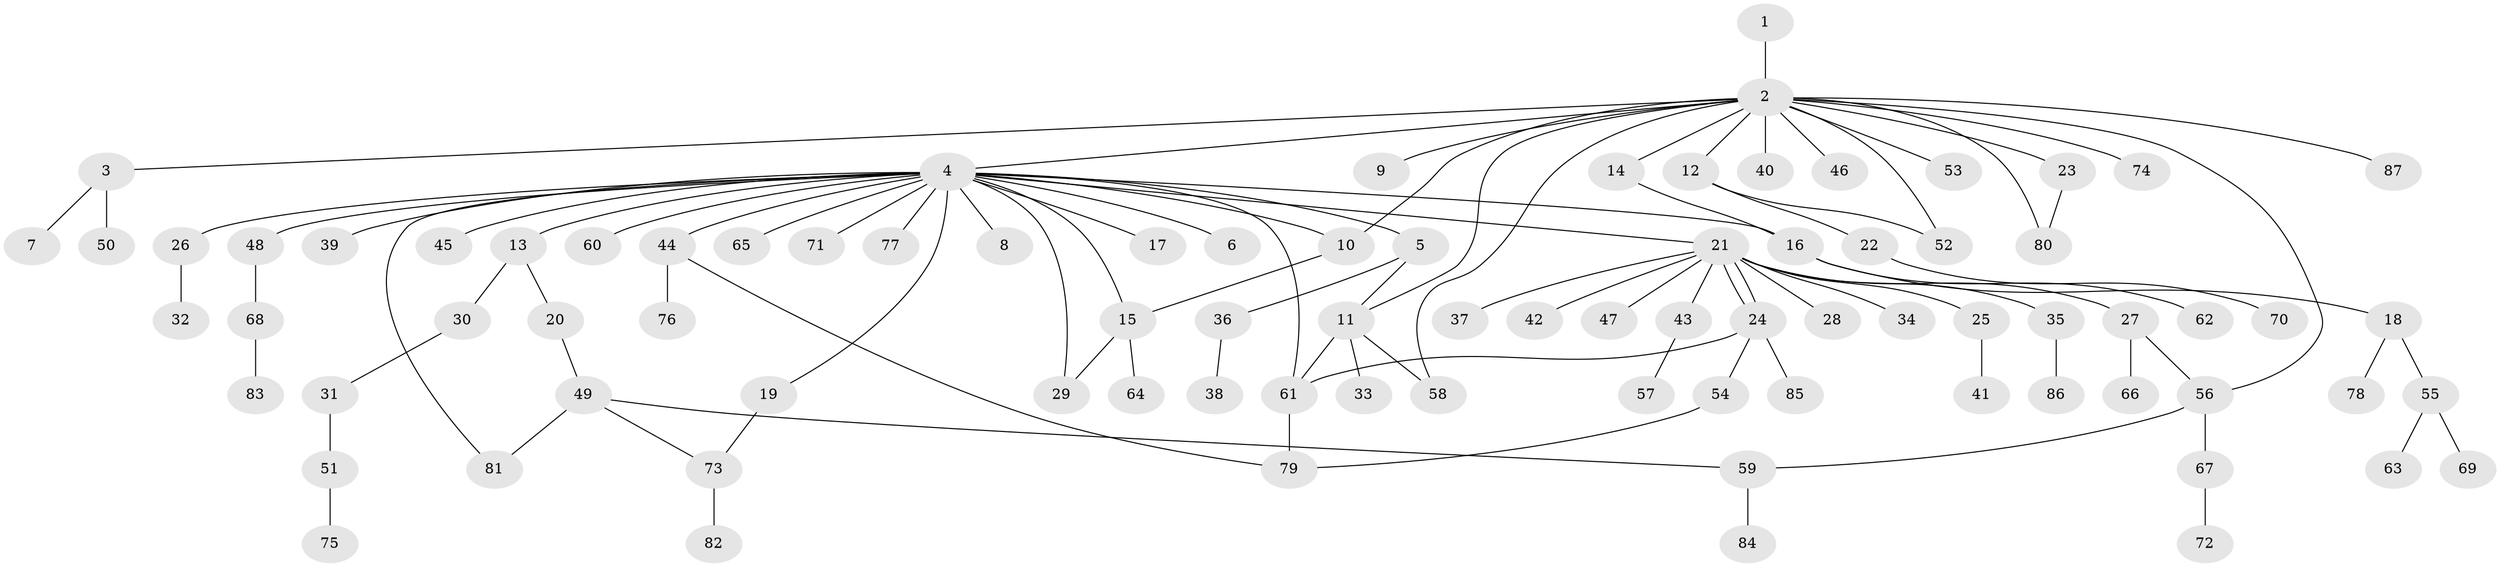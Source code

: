 // Generated by graph-tools (version 1.1) at 2025/35/03/09/25 02:35:45]
// undirected, 87 vertices, 103 edges
graph export_dot {
graph [start="1"]
  node [color=gray90,style=filled];
  1;
  2;
  3;
  4;
  5;
  6;
  7;
  8;
  9;
  10;
  11;
  12;
  13;
  14;
  15;
  16;
  17;
  18;
  19;
  20;
  21;
  22;
  23;
  24;
  25;
  26;
  27;
  28;
  29;
  30;
  31;
  32;
  33;
  34;
  35;
  36;
  37;
  38;
  39;
  40;
  41;
  42;
  43;
  44;
  45;
  46;
  47;
  48;
  49;
  50;
  51;
  52;
  53;
  54;
  55;
  56;
  57;
  58;
  59;
  60;
  61;
  62;
  63;
  64;
  65;
  66;
  67;
  68;
  69;
  70;
  71;
  72;
  73;
  74;
  75;
  76;
  77;
  78;
  79;
  80;
  81;
  82;
  83;
  84;
  85;
  86;
  87;
  1 -- 2;
  2 -- 3;
  2 -- 4;
  2 -- 9;
  2 -- 10;
  2 -- 11;
  2 -- 12;
  2 -- 14;
  2 -- 23;
  2 -- 40;
  2 -- 46;
  2 -- 52;
  2 -- 53;
  2 -- 56;
  2 -- 58;
  2 -- 74;
  2 -- 80;
  2 -- 87;
  3 -- 7;
  3 -- 50;
  4 -- 5;
  4 -- 6;
  4 -- 8;
  4 -- 10;
  4 -- 13;
  4 -- 15;
  4 -- 16;
  4 -- 17;
  4 -- 19;
  4 -- 21;
  4 -- 26;
  4 -- 29;
  4 -- 39;
  4 -- 44;
  4 -- 45;
  4 -- 48;
  4 -- 60;
  4 -- 61;
  4 -- 65;
  4 -- 71;
  4 -- 77;
  4 -- 81;
  5 -- 11;
  5 -- 36;
  10 -- 15;
  11 -- 33;
  11 -- 58;
  11 -- 61;
  12 -- 22;
  12 -- 52;
  13 -- 20;
  13 -- 30;
  14 -- 16;
  15 -- 29;
  15 -- 64;
  16 -- 18;
  16 -- 62;
  18 -- 55;
  18 -- 78;
  19 -- 73;
  20 -- 49;
  21 -- 24;
  21 -- 24;
  21 -- 25;
  21 -- 27;
  21 -- 28;
  21 -- 34;
  21 -- 35;
  21 -- 37;
  21 -- 42;
  21 -- 43;
  21 -- 47;
  22 -- 70;
  23 -- 80;
  24 -- 54;
  24 -- 61;
  24 -- 85;
  25 -- 41;
  26 -- 32;
  27 -- 56;
  27 -- 66;
  30 -- 31;
  31 -- 51;
  35 -- 86;
  36 -- 38;
  43 -- 57;
  44 -- 76;
  44 -- 79;
  48 -- 68;
  49 -- 59;
  49 -- 73;
  49 -- 81;
  51 -- 75;
  54 -- 79;
  55 -- 63;
  55 -- 69;
  56 -- 59;
  56 -- 67;
  59 -- 84;
  61 -- 79;
  67 -- 72;
  68 -- 83;
  73 -- 82;
}
